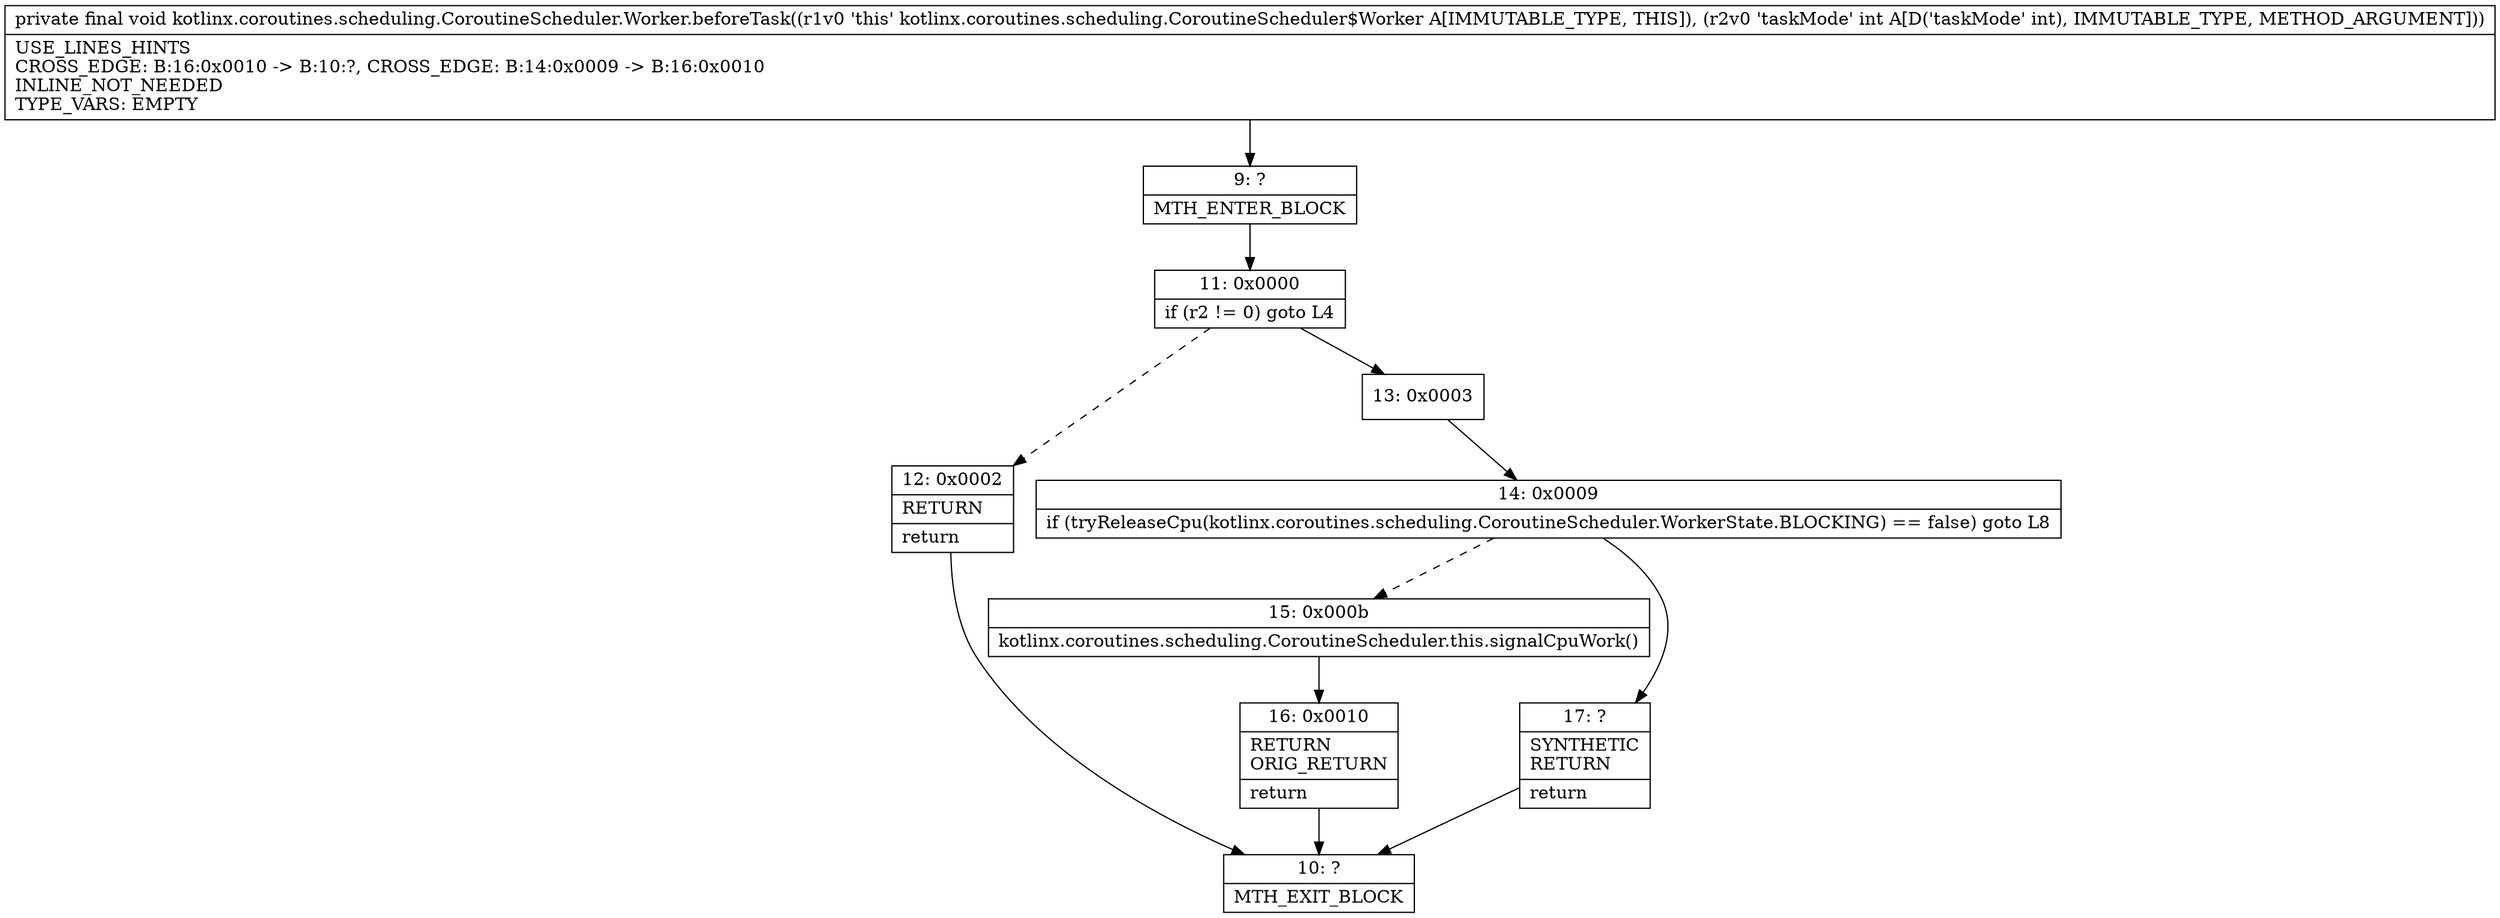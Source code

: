 digraph "CFG forkotlinx.coroutines.scheduling.CoroutineScheduler.Worker.beforeTask(I)V" {
Node_9 [shape=record,label="{9\:\ ?|MTH_ENTER_BLOCK\l}"];
Node_11 [shape=record,label="{11\:\ 0x0000|if (r2 != 0) goto L4\l}"];
Node_12 [shape=record,label="{12\:\ 0x0002|RETURN\l|return\l}"];
Node_10 [shape=record,label="{10\:\ ?|MTH_EXIT_BLOCK\l}"];
Node_13 [shape=record,label="{13\:\ 0x0003}"];
Node_14 [shape=record,label="{14\:\ 0x0009|if (tryReleaseCpu(kotlinx.coroutines.scheduling.CoroutineScheduler.WorkerState.BLOCKING) == false) goto L8\l}"];
Node_15 [shape=record,label="{15\:\ 0x000b|kotlinx.coroutines.scheduling.CoroutineScheduler.this.signalCpuWork()\l}"];
Node_16 [shape=record,label="{16\:\ 0x0010|RETURN\lORIG_RETURN\l|return\l}"];
Node_17 [shape=record,label="{17\:\ ?|SYNTHETIC\lRETURN\l|return\l}"];
MethodNode[shape=record,label="{private final void kotlinx.coroutines.scheduling.CoroutineScheduler.Worker.beforeTask((r1v0 'this' kotlinx.coroutines.scheduling.CoroutineScheduler$Worker A[IMMUTABLE_TYPE, THIS]), (r2v0 'taskMode' int A[D('taskMode' int), IMMUTABLE_TYPE, METHOD_ARGUMENT]))  | USE_LINES_HINTS\lCROSS_EDGE: B:16:0x0010 \-\> B:10:?, CROSS_EDGE: B:14:0x0009 \-\> B:16:0x0010\lINLINE_NOT_NEEDED\lTYPE_VARS: EMPTY\l}"];
MethodNode -> Node_9;Node_9 -> Node_11;
Node_11 -> Node_12[style=dashed];
Node_11 -> Node_13;
Node_12 -> Node_10;
Node_13 -> Node_14;
Node_14 -> Node_15[style=dashed];
Node_14 -> Node_17;
Node_15 -> Node_16;
Node_16 -> Node_10;
Node_17 -> Node_10;
}

